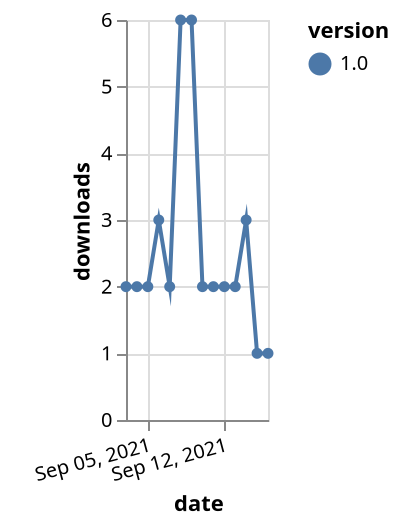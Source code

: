 {"$schema": "https://vega.github.io/schema/vega-lite/v5.json", "description": "A simple bar chart with embedded data.", "data": {"values": [{"date": "2021-09-03", "total": 3092, "delta": 2, "version": "1.0"}, {"date": "2021-09-04", "total": 3094, "delta": 2, "version": "1.0"}, {"date": "2021-09-05", "total": 3096, "delta": 2, "version": "1.0"}, {"date": "2021-09-06", "total": 3099, "delta": 3, "version": "1.0"}, {"date": "2021-09-07", "total": 3101, "delta": 2, "version": "1.0"}, {"date": "2021-09-08", "total": 3107, "delta": 6, "version": "1.0"}, {"date": "2021-09-09", "total": 3113, "delta": 6, "version": "1.0"}, {"date": "2021-09-10", "total": 3115, "delta": 2, "version": "1.0"}, {"date": "2021-09-11", "total": 3117, "delta": 2, "version": "1.0"}, {"date": "2021-09-12", "total": 3119, "delta": 2, "version": "1.0"}, {"date": "2021-09-13", "total": 3121, "delta": 2, "version": "1.0"}, {"date": "2021-09-14", "total": 3124, "delta": 3, "version": "1.0"}, {"date": "2021-09-15", "total": 3125, "delta": 1, "version": "1.0"}, {"date": "2021-09-16", "total": 3126, "delta": 1, "version": "1.0"}]}, "width": "container", "mark": {"type": "line", "point": {"filled": true}}, "encoding": {"x": {"field": "date", "type": "temporal", "timeUnit": "yearmonthdate", "title": "date", "axis": {"labelAngle": -15}}, "y": {"field": "delta", "type": "quantitative", "title": "downloads"}, "color": {"field": "version", "type": "nominal"}, "tooltip": {"field": "delta"}}}